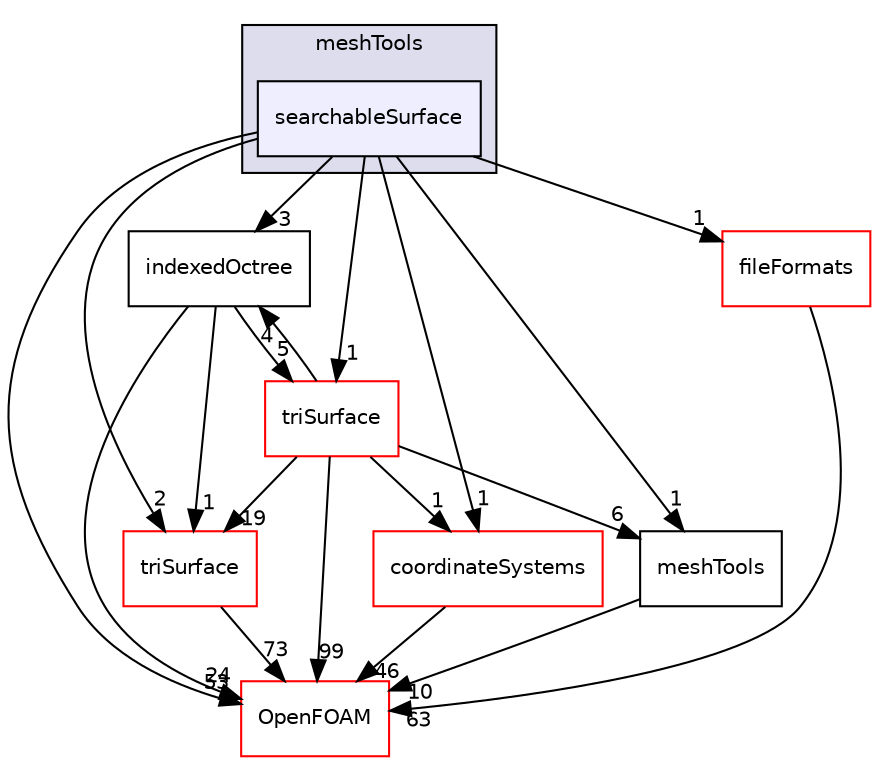 digraph "src/meshTools/searchableSurface" {
  bgcolor=transparent;
  compound=true
  node [ fontsize="10", fontname="Helvetica"];
  edge [ labelfontsize="10", labelfontname="Helvetica"];
  subgraph clusterdir_ae30ad0bef50cf391b24c614251bb9fd {
    graph [ bgcolor="#ddddee", pencolor="black", label="meshTools" fontname="Helvetica", fontsize="10", URL="dir_ae30ad0bef50cf391b24c614251bb9fd.html"]
  dir_5928f7d10b0b3ad118c868fedd8abd2e [shape=box, label="searchableSurface", style="filled", fillcolor="#eeeeff", pencolor="black", URL="dir_5928f7d10b0b3ad118c868fedd8abd2e.html"];
  }
  dir_daefbc79e43b4c6de930591d46791fc2 [shape=box label="indexedOctree" URL="dir_daefbc79e43b4c6de930591d46791fc2.html"];
  dir_b63c002b7559990bd414058641eb48ad [shape=box label="triSurface" color="red" URL="dir_b63c002b7559990bd414058641eb48ad.html"];
  dir_ef4318ca2457c4f3bff34731aba1c8d7 [shape=box label="coordinateSystems" color="red" URL="dir_ef4318ca2457c4f3bff34731aba1c8d7.html"];
  dir_b05602f37bb521a7142c0a3e200b5f35 [shape=box label="fileFormats" color="red" URL="dir_b05602f37bb521a7142c0a3e200b5f35.html"];
  dir_2c4b96702ead4056d900947b6784ec65 [shape=box label="triSurface" color="red" URL="dir_2c4b96702ead4056d900947b6784ec65.html"];
  dir_c5473ff19b20e6ec4dfe5c310b3778a8 [shape=box label="OpenFOAM" color="red" URL="dir_c5473ff19b20e6ec4dfe5c310b3778a8.html"];
  dir_ed89494532d84cde5bd7df6bbfcbe2dc [shape=box label="meshTools" URL="dir_ed89494532d84cde5bd7df6bbfcbe2dc.html"];
  dir_daefbc79e43b4c6de930591d46791fc2->dir_b63c002b7559990bd414058641eb48ad [headlabel="1", labeldistance=1.5 headhref="dir_001824_003024.html"];
  dir_daefbc79e43b4c6de930591d46791fc2->dir_2c4b96702ead4056d900947b6784ec65 [headlabel="5", labeldistance=1.5 headhref="dir_001824_001901.html"];
  dir_daefbc79e43b4c6de930591d46791fc2->dir_c5473ff19b20e6ec4dfe5c310b3778a8 [headlabel="24", labeldistance=1.5 headhref="dir_001824_001929.html"];
  dir_5928f7d10b0b3ad118c868fedd8abd2e->dir_daefbc79e43b4c6de930591d46791fc2 [headlabel="3", labeldistance=1.5 headhref="dir_001845_001824.html"];
  dir_5928f7d10b0b3ad118c868fedd8abd2e->dir_b63c002b7559990bd414058641eb48ad [headlabel="2", labeldistance=1.5 headhref="dir_001845_003024.html"];
  dir_5928f7d10b0b3ad118c868fedd8abd2e->dir_ef4318ca2457c4f3bff34731aba1c8d7 [headlabel="1", labeldistance=1.5 headhref="dir_001845_001821.html"];
  dir_5928f7d10b0b3ad118c868fedd8abd2e->dir_b05602f37bb521a7142c0a3e200b5f35 [headlabel="1", labeldistance=1.5 headhref="dir_001845_000854.html"];
  dir_5928f7d10b0b3ad118c868fedd8abd2e->dir_2c4b96702ead4056d900947b6784ec65 [headlabel="1", labeldistance=1.5 headhref="dir_001845_001901.html"];
  dir_5928f7d10b0b3ad118c868fedd8abd2e->dir_c5473ff19b20e6ec4dfe5c310b3778a8 [headlabel="53", labeldistance=1.5 headhref="dir_001845_001929.html"];
  dir_5928f7d10b0b3ad118c868fedd8abd2e->dir_ed89494532d84cde5bd7df6bbfcbe2dc [headlabel="1", labeldistance=1.5 headhref="dir_001845_001830.html"];
  dir_b63c002b7559990bd414058641eb48ad->dir_c5473ff19b20e6ec4dfe5c310b3778a8 [headlabel="73", labeldistance=1.5 headhref="dir_003024_001929.html"];
  dir_ef4318ca2457c4f3bff34731aba1c8d7->dir_c5473ff19b20e6ec4dfe5c310b3778a8 [headlabel="46", labeldistance=1.5 headhref="dir_001821_001929.html"];
  dir_b05602f37bb521a7142c0a3e200b5f35->dir_c5473ff19b20e6ec4dfe5c310b3778a8 [headlabel="63", labeldistance=1.5 headhref="dir_000854_001929.html"];
  dir_2c4b96702ead4056d900947b6784ec65->dir_daefbc79e43b4c6de930591d46791fc2 [headlabel="4", labeldistance=1.5 headhref="dir_001901_001824.html"];
  dir_2c4b96702ead4056d900947b6784ec65->dir_b63c002b7559990bd414058641eb48ad [headlabel="19", labeldistance=1.5 headhref="dir_001901_003024.html"];
  dir_2c4b96702ead4056d900947b6784ec65->dir_ef4318ca2457c4f3bff34731aba1c8d7 [headlabel="1", labeldistance=1.5 headhref="dir_001901_001821.html"];
  dir_2c4b96702ead4056d900947b6784ec65->dir_c5473ff19b20e6ec4dfe5c310b3778a8 [headlabel="99", labeldistance=1.5 headhref="dir_001901_001929.html"];
  dir_2c4b96702ead4056d900947b6784ec65->dir_ed89494532d84cde5bd7df6bbfcbe2dc [headlabel="6", labeldistance=1.5 headhref="dir_001901_001830.html"];
  dir_ed89494532d84cde5bd7df6bbfcbe2dc->dir_c5473ff19b20e6ec4dfe5c310b3778a8 [headlabel="10", labeldistance=1.5 headhref="dir_001830_001929.html"];
}
